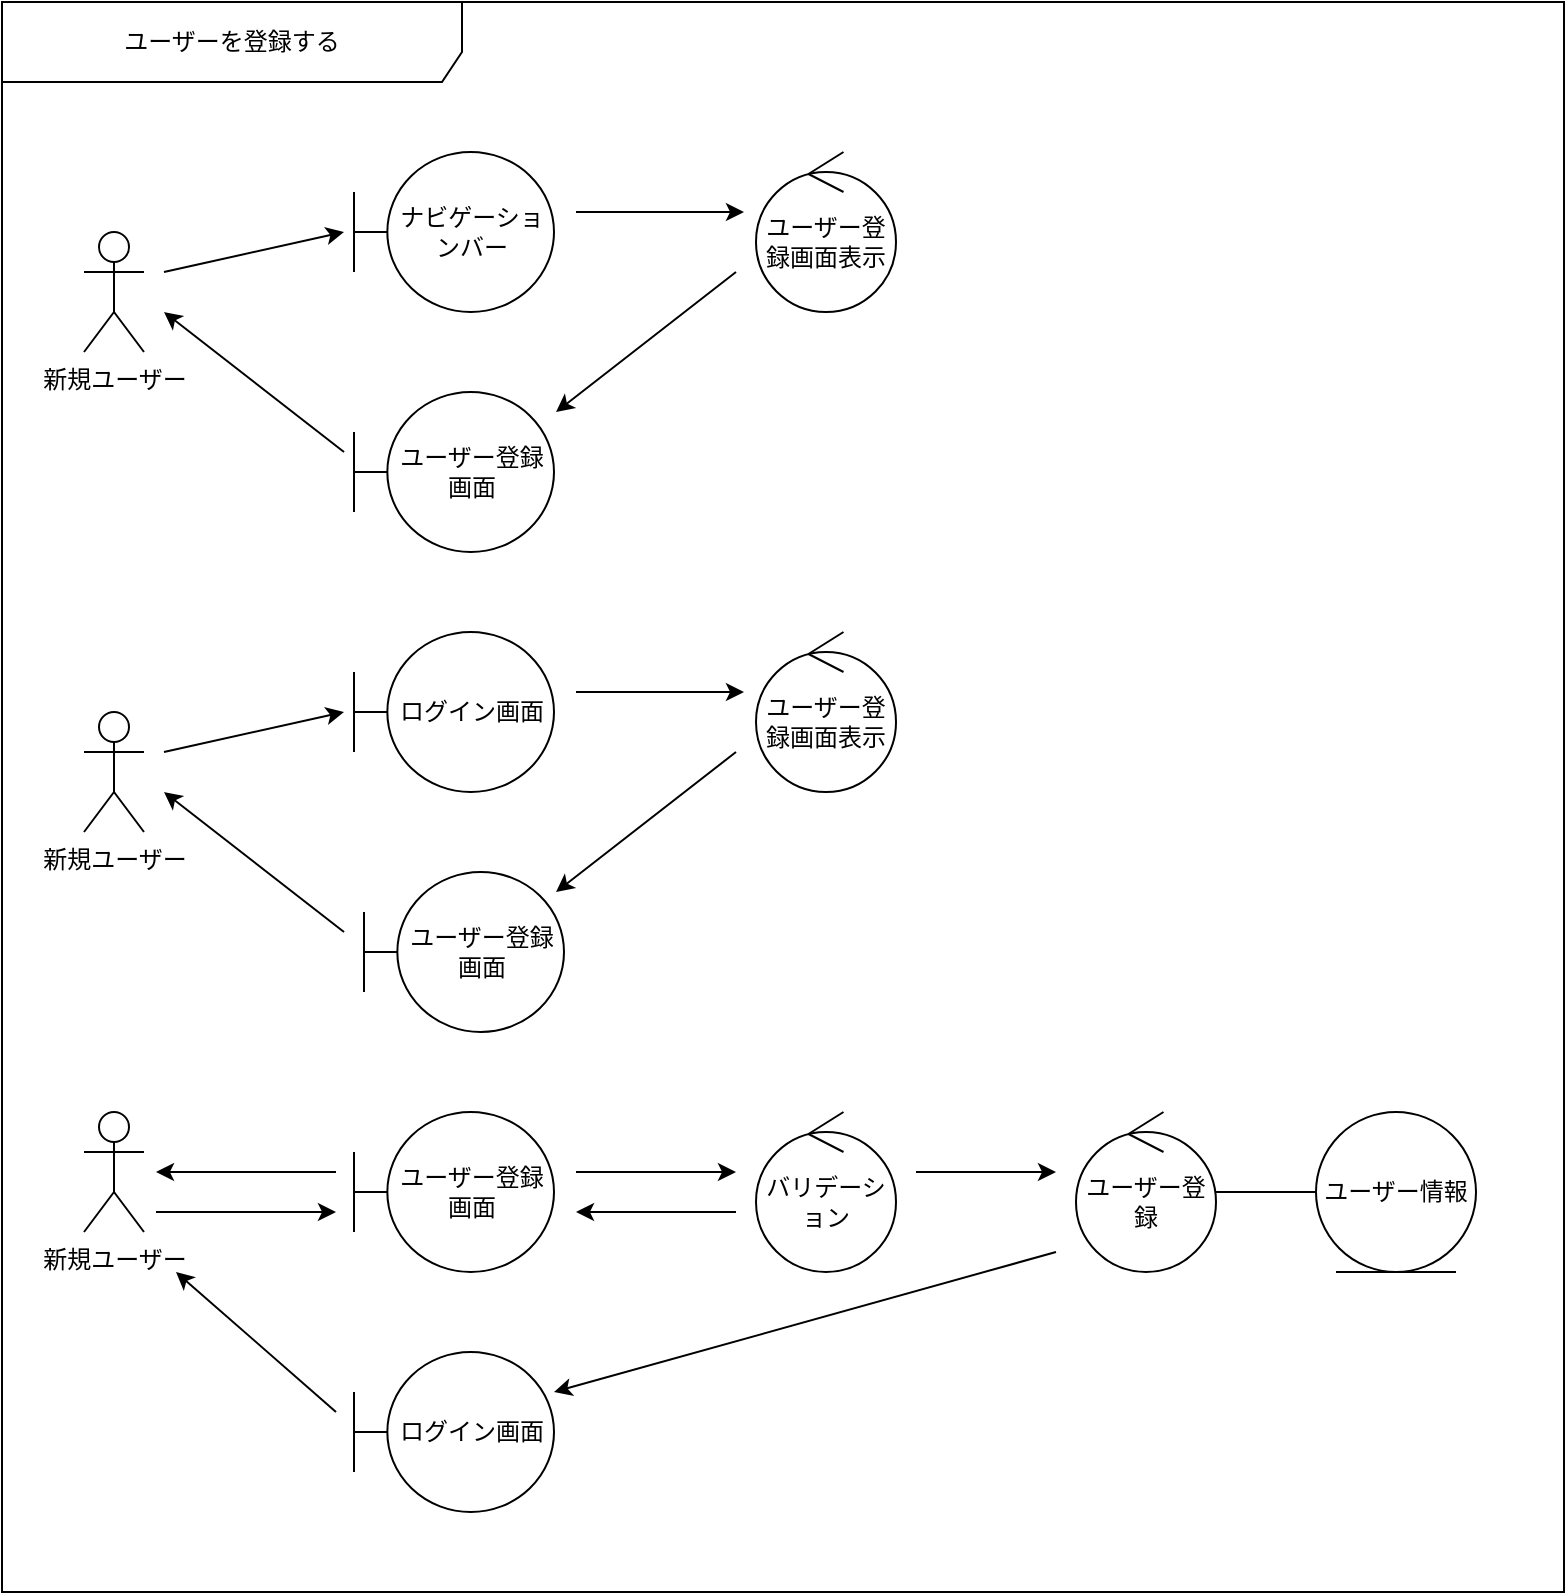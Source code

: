 <mxfile>
    <diagram id="fU0QCh1XGd_s5-mXQd_D" name="ページ1">
        <mxGraphModel dx="1002" dy="571" grid="1" gridSize="10" guides="1" tooltips="1" connect="1" arrows="1" fold="1" page="1" pageScale="1" pageWidth="827" pageHeight="1169" math="0" shadow="0">
            <root>
                <mxCell id="0"/>
                <mxCell id="1" parent="0"/>
                <mxCell id="11" value="ユーザーを登録する" style="shape=umlFrame;whiteSpace=wrap;html=1;width=230;height=40;" parent="1" vertex="1">
                    <mxGeometry x="23" y="45" width="781" height="795" as="geometry"/>
                </mxCell>
                <mxCell id="2" value="ナビゲーションバー" style="shape=umlBoundary;whiteSpace=wrap;html=1;" parent="1" vertex="1">
                    <mxGeometry x="199" y="120" width="100" height="80" as="geometry"/>
                </mxCell>
                <mxCell id="3" value="ユーザー登録画面表示" style="ellipse;shape=umlControl;whiteSpace=wrap;html=1;" parent="1" vertex="1">
                    <mxGeometry x="400" y="120" width="70" height="80" as="geometry"/>
                </mxCell>
                <mxCell id="4" value="ユーザー登録画面" style="shape=umlBoundary;whiteSpace=wrap;html=1;" parent="1" vertex="1">
                    <mxGeometry x="199" y="240" width="100" height="80" as="geometry"/>
                </mxCell>
                <mxCell id="9" value="新規ユーザー" style="shape=umlActor;verticalLabelPosition=bottom;verticalAlign=top;html=1;" parent="1" vertex="1">
                    <mxGeometry x="64" y="160" width="30" height="60" as="geometry"/>
                </mxCell>
                <mxCell id="13" value="" style="endArrow=classic;html=1;" parent="1" edge="1">
                    <mxGeometry width="50" height="50" relative="1" as="geometry">
                        <mxPoint x="104" y="180" as="sourcePoint"/>
                        <mxPoint x="194" y="160" as="targetPoint"/>
                    </mxGeometry>
                </mxCell>
                <mxCell id="14" value="" style="endArrow=classic;html=1;" parent="1" edge="1">
                    <mxGeometry width="50" height="50" relative="1" as="geometry">
                        <mxPoint x="310" y="150" as="sourcePoint"/>
                        <mxPoint x="394" y="150" as="targetPoint"/>
                    </mxGeometry>
                </mxCell>
                <mxCell id="15" value="" style="endArrow=classic;html=1;" parent="1" edge="1">
                    <mxGeometry width="50" height="50" relative="1" as="geometry">
                        <mxPoint x="390" y="180" as="sourcePoint"/>
                        <mxPoint x="300" y="250" as="targetPoint"/>
                    </mxGeometry>
                </mxCell>
                <mxCell id="21" value="" style="endArrow=classic;html=1;" parent="1" edge="1">
                    <mxGeometry width="50" height="50" relative="1" as="geometry">
                        <mxPoint x="194" y="270" as="sourcePoint"/>
                        <mxPoint x="104" y="200" as="targetPoint"/>
                    </mxGeometry>
                </mxCell>
                <mxCell id="47" value="ログイン画面" style="shape=umlBoundary;whiteSpace=wrap;html=1;" vertex="1" parent="1">
                    <mxGeometry x="199" y="360" width="100" height="80" as="geometry"/>
                </mxCell>
                <mxCell id="48" value="ユーザー登録画面表示" style="ellipse;shape=umlControl;whiteSpace=wrap;html=1;" vertex="1" parent="1">
                    <mxGeometry x="400" y="360" width="70" height="80" as="geometry"/>
                </mxCell>
                <mxCell id="49" value="ユーザー登録画面" style="shape=umlBoundary;whiteSpace=wrap;html=1;" vertex="1" parent="1">
                    <mxGeometry x="204" y="480" width="100" height="80" as="geometry"/>
                </mxCell>
                <mxCell id="54" value="" style="endArrow=classic;html=1;" edge="1" parent="1">
                    <mxGeometry width="50" height="50" relative="1" as="geometry">
                        <mxPoint x="104" y="420" as="sourcePoint"/>
                        <mxPoint x="194" y="400" as="targetPoint"/>
                    </mxGeometry>
                </mxCell>
                <mxCell id="55" value="" style="endArrow=classic;html=1;" edge="1" parent="1">
                    <mxGeometry width="50" height="50" relative="1" as="geometry">
                        <mxPoint x="310" y="390" as="sourcePoint"/>
                        <mxPoint x="394.0" y="390" as="targetPoint"/>
                    </mxGeometry>
                </mxCell>
                <mxCell id="56" value="" style="endArrow=classic;html=1;" edge="1" parent="1">
                    <mxGeometry width="50" height="50" relative="1" as="geometry">
                        <mxPoint x="390" y="420" as="sourcePoint"/>
                        <mxPoint x="300" y="490" as="targetPoint"/>
                    </mxGeometry>
                </mxCell>
                <mxCell id="62" value="" style="endArrow=classic;html=1;" edge="1" parent="1">
                    <mxGeometry width="50" height="50" relative="1" as="geometry">
                        <mxPoint x="194" y="510" as="sourcePoint"/>
                        <mxPoint x="104" y="440" as="targetPoint"/>
                    </mxGeometry>
                </mxCell>
                <mxCell id="67" value="ユーザー登録画面" style="shape=umlBoundary;whiteSpace=wrap;html=1;" vertex="1" parent="1">
                    <mxGeometry x="199" y="600" width="100" height="80" as="geometry"/>
                </mxCell>
                <mxCell id="68" value="バリデーション" style="ellipse;shape=umlControl;whiteSpace=wrap;html=1;" vertex="1" parent="1">
                    <mxGeometry x="400" y="600" width="70" height="80" as="geometry"/>
                </mxCell>
                <mxCell id="69" value="ユーザー登録" style="ellipse;shape=umlControl;whiteSpace=wrap;html=1;" vertex="1" parent="1">
                    <mxGeometry x="560" y="600" width="70" height="80" as="geometry"/>
                </mxCell>
                <mxCell id="70" value="ユーザー情報" style="ellipse;shape=umlEntity;whiteSpace=wrap;html=1;" vertex="1" parent="1">
                    <mxGeometry x="680" y="600" width="80" height="80" as="geometry"/>
                </mxCell>
                <mxCell id="71" value="ログイン画面" style="shape=umlBoundary;whiteSpace=wrap;html=1;" vertex="1" parent="1">
                    <mxGeometry x="199" y="720" width="100" height="80" as="geometry"/>
                </mxCell>
                <mxCell id="75" value="" style="endArrow=classic;html=1;" edge="1" parent="1">
                    <mxGeometry width="50" height="50" relative="1" as="geometry">
                        <mxPoint x="310" y="630" as="sourcePoint"/>
                        <mxPoint x="390" y="630" as="targetPoint"/>
                    </mxGeometry>
                </mxCell>
                <mxCell id="76" value="" style="endArrow=classic;html=1;" edge="1" parent="1">
                    <mxGeometry width="50" height="50" relative="1" as="geometry">
                        <mxPoint x="480" y="630" as="sourcePoint"/>
                        <mxPoint x="550" y="630" as="targetPoint"/>
                    </mxGeometry>
                </mxCell>
                <mxCell id="78" value="" style="endArrow=classic;html=1;entryX=1;entryY=0.25;entryDx=0;entryDy=0;entryPerimeter=0;" edge="1" parent="1" target="71">
                    <mxGeometry width="50" height="50" relative="1" as="geometry">
                        <mxPoint x="550" y="670" as="sourcePoint"/>
                        <mxPoint x="554" y="590" as="targetPoint"/>
                    </mxGeometry>
                </mxCell>
                <mxCell id="79" value="" style="endArrow=classic;html=1;" edge="1" parent="1">
                    <mxGeometry width="50" height="50" relative="1" as="geometry">
                        <mxPoint x="100" y="650" as="sourcePoint"/>
                        <mxPoint x="190" y="650" as="targetPoint"/>
                    </mxGeometry>
                </mxCell>
                <mxCell id="80" value="" style="endArrow=classic;html=1;" edge="1" parent="1">
                    <mxGeometry width="50" height="50" relative="1" as="geometry">
                        <mxPoint x="190" y="630" as="sourcePoint"/>
                        <mxPoint x="100" y="630" as="targetPoint"/>
                    </mxGeometry>
                </mxCell>
                <mxCell id="81" value="" style="endArrow=classic;html=1;" edge="1" parent="1">
                    <mxGeometry width="50" height="50" relative="1" as="geometry">
                        <mxPoint x="190" y="750" as="sourcePoint"/>
                        <mxPoint x="110" y="680" as="targetPoint"/>
                    </mxGeometry>
                </mxCell>
                <mxCell id="82" value="" style="endArrow=classic;html=1;" edge="1" parent="1">
                    <mxGeometry width="50" height="50" relative="1" as="geometry">
                        <mxPoint x="390" y="650" as="sourcePoint"/>
                        <mxPoint x="310" y="650" as="targetPoint"/>
                    </mxGeometry>
                </mxCell>
                <mxCell id="83" value="新規ユーザー" style="shape=umlActor;verticalLabelPosition=bottom;verticalAlign=top;html=1;" vertex="1" parent="1">
                    <mxGeometry x="64" y="400" width="30" height="60" as="geometry"/>
                </mxCell>
                <mxCell id="85" value="新規ユーザー" style="shape=umlActor;verticalLabelPosition=bottom;verticalAlign=top;html=1;" vertex="1" parent="1">
                    <mxGeometry x="64" y="600" width="30" height="60" as="geometry"/>
                </mxCell>
                <mxCell id="86" value="" style="endArrow=none;html=1;entryX=0;entryY=0.5;entryDx=0;entryDy=0;exitX=1;exitY=0.5;exitDx=0;exitDy=0;exitPerimeter=0;" edge="1" parent="1" source="69" target="70">
                    <mxGeometry width="50" height="50" relative="1" as="geometry">
                        <mxPoint x="610" y="740" as="sourcePoint"/>
                        <mxPoint x="660" y="690" as="targetPoint"/>
                    </mxGeometry>
                </mxCell>
            </root>
        </mxGraphModel>
    </diagram>
</mxfile>